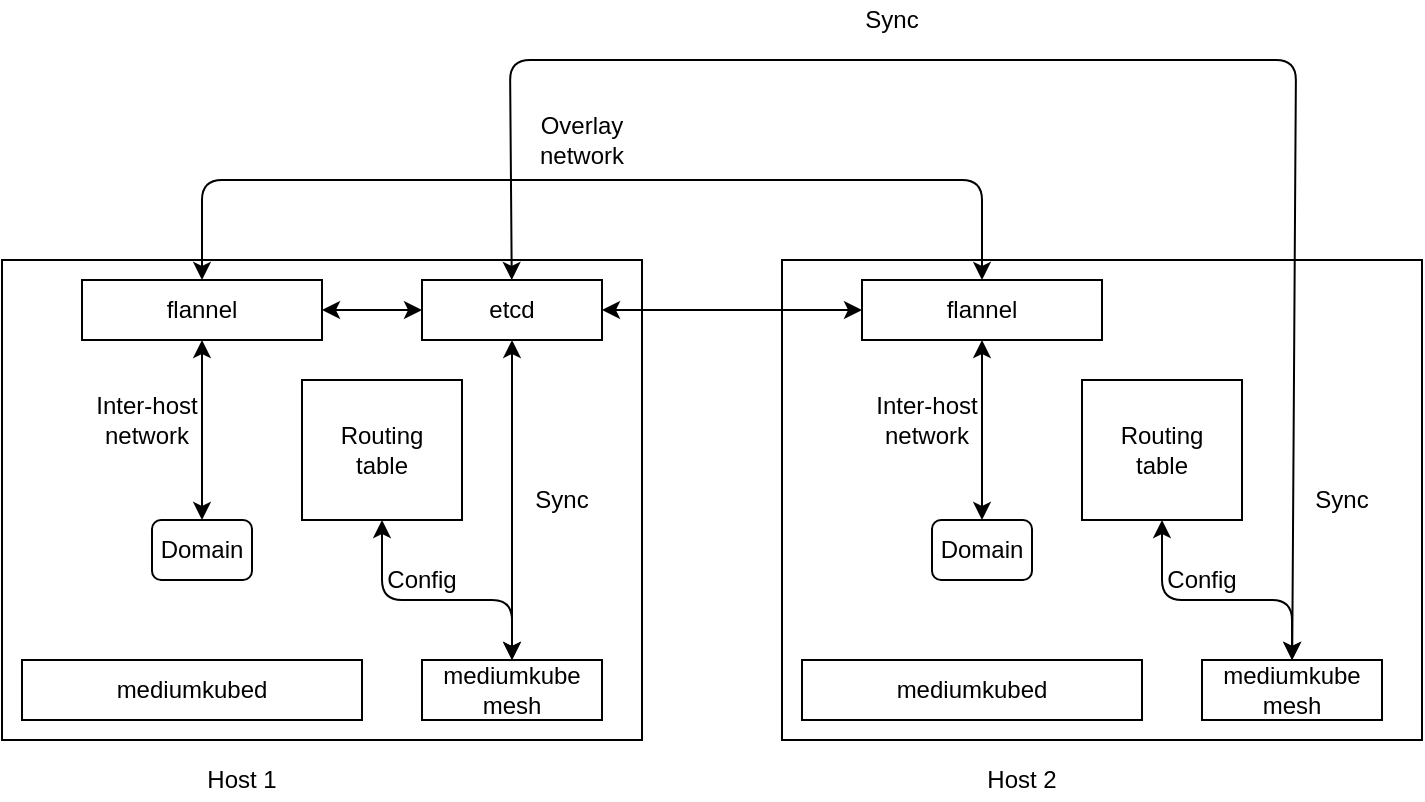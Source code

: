 <mxfile>
    <diagram id="RpSye8_ohAYteDbDhZMX" name="Page-1">
        <mxGraphModel dx="879" dy="1584" grid="1" gridSize="10" guides="1" tooltips="1" connect="1" arrows="1" fold="1" page="1" pageScale="1" pageWidth="850" pageHeight="1100" math="0" shadow="0">
            <root>
                <mxCell id="0"/>
                <mxCell id="1" parent="0"/>
                <mxCell id="5" value="" style="rounded=0;whiteSpace=wrap;html=1;" vertex="1" parent="1">
                    <mxGeometry x="80" width="320" height="240" as="geometry"/>
                </mxCell>
                <mxCell id="6" value="Host 1" style="text;html=1;strokeColor=none;fillColor=none;align=center;verticalAlign=middle;whiteSpace=wrap;rounded=0;" vertex="1" parent="1">
                    <mxGeometry x="180" y="250" width="40" height="20" as="geometry"/>
                </mxCell>
                <mxCell id="7" value="etcd" style="rounded=0;whiteSpace=wrap;html=1;" vertex="1" parent="1">
                    <mxGeometry x="290" y="10" width="90" height="30" as="geometry"/>
                </mxCell>
                <mxCell id="8" value="flannel" style="rounded=0;whiteSpace=wrap;html=1;" vertex="1" parent="1">
                    <mxGeometry x="120" y="10" width="120" height="30" as="geometry"/>
                </mxCell>
                <mxCell id="9" value="mediumkubed" style="rounded=0;whiteSpace=wrap;html=1;" vertex="1" parent="1">
                    <mxGeometry x="90" y="200" width="170" height="30" as="geometry"/>
                </mxCell>
                <mxCell id="10" value="mediumkube mesh" style="rounded=0;whiteSpace=wrap;html=1;" vertex="1" parent="1">
                    <mxGeometry x="290" y="200" width="90" height="30" as="geometry"/>
                </mxCell>
                <mxCell id="11" value="" style="endArrow=classic;startArrow=classic;html=1;" edge="1" parent="1" source="8" target="7">
                    <mxGeometry width="50" height="50" relative="1" as="geometry">
                        <mxPoint x="240" y="110" as="sourcePoint"/>
                        <mxPoint x="290" y="60" as="targetPoint"/>
                    </mxGeometry>
                </mxCell>
                <mxCell id="12" value="Routing&lt;br&gt;table" style="rounded=0;whiteSpace=wrap;html=1;" vertex="1" parent="1">
                    <mxGeometry x="230" y="60" width="80" height="70" as="geometry"/>
                </mxCell>
                <mxCell id="13" value="" style="endArrow=classic;startArrow=classic;html=1;" edge="1" parent="1" source="10" target="12">
                    <mxGeometry width="50" height="50" relative="1" as="geometry">
                        <mxPoint x="300" y="170" as="sourcePoint"/>
                        <mxPoint x="350" y="120" as="targetPoint"/>
                        <Array as="points">
                            <mxPoint x="335" y="170"/>
                            <mxPoint x="270" y="170"/>
                        </Array>
                    </mxGeometry>
                </mxCell>
                <mxCell id="14" value="Config" style="text;html=1;strokeColor=none;fillColor=none;align=center;verticalAlign=middle;whiteSpace=wrap;rounded=0;" vertex="1" parent="1">
                    <mxGeometry x="270" y="150" width="40" height="20" as="geometry"/>
                </mxCell>
                <mxCell id="15" value="" style="endArrow=classic;startArrow=classic;html=1;" edge="1" parent="1" source="10" target="7">
                    <mxGeometry width="50" height="50" relative="1" as="geometry">
                        <mxPoint x="420" y="160" as="sourcePoint"/>
                        <mxPoint x="470" y="110" as="targetPoint"/>
                    </mxGeometry>
                </mxCell>
                <mxCell id="16" value="Sync" style="text;html=1;strokeColor=none;fillColor=none;align=center;verticalAlign=middle;whiteSpace=wrap;rounded=0;" vertex="1" parent="1">
                    <mxGeometry x="340" y="110" width="40" height="20" as="geometry"/>
                </mxCell>
                <mxCell id="17" value="Domain" style="rounded=1;whiteSpace=wrap;html=1;" vertex="1" parent="1">
                    <mxGeometry x="155" y="130" width="50" height="30" as="geometry"/>
                </mxCell>
                <mxCell id="18" value="" style="endArrow=classic;startArrow=classic;html=1;" edge="1" parent="1" source="17" target="8">
                    <mxGeometry width="50" height="50" relative="1" as="geometry">
                        <mxPoint x="140" y="120" as="sourcePoint"/>
                        <mxPoint x="190" y="70" as="targetPoint"/>
                    </mxGeometry>
                </mxCell>
                <mxCell id="19" value="Inter-host&lt;br&gt;network" style="text;html=1;strokeColor=none;fillColor=none;align=center;verticalAlign=middle;whiteSpace=wrap;rounded=0;" vertex="1" parent="1">
                    <mxGeometry x="115" y="70" width="75" height="20" as="geometry"/>
                </mxCell>
                <mxCell id="20" value="" style="rounded=0;whiteSpace=wrap;html=1;" vertex="1" parent="1">
                    <mxGeometry x="470" width="320" height="240" as="geometry"/>
                </mxCell>
                <mxCell id="21" value="Host 2" style="text;html=1;strokeColor=none;fillColor=none;align=center;verticalAlign=middle;whiteSpace=wrap;rounded=0;" vertex="1" parent="1">
                    <mxGeometry x="570" y="250" width="40" height="20" as="geometry"/>
                </mxCell>
                <mxCell id="23" value="flannel" style="rounded=0;whiteSpace=wrap;html=1;" vertex="1" parent="1">
                    <mxGeometry x="510" y="10" width="120" height="30" as="geometry"/>
                </mxCell>
                <mxCell id="24" value="mediumkubed" style="rounded=0;whiteSpace=wrap;html=1;" vertex="1" parent="1">
                    <mxGeometry x="480" y="200" width="170" height="30" as="geometry"/>
                </mxCell>
                <mxCell id="25" value="mediumkube mesh" style="rounded=0;whiteSpace=wrap;html=1;" vertex="1" parent="1">
                    <mxGeometry x="680" y="200" width="90" height="30" as="geometry"/>
                </mxCell>
                <mxCell id="26" value="" style="endArrow=classic;startArrow=classic;html=1;" edge="1" parent="1" source="23" target="7">
                    <mxGeometry width="50" height="50" relative="1" as="geometry">
                        <mxPoint x="630" y="110" as="sourcePoint"/>
                        <mxPoint x="680" y="25.0" as="targetPoint"/>
                    </mxGeometry>
                </mxCell>
                <mxCell id="27" value="Routing&lt;br&gt;table" style="rounded=0;whiteSpace=wrap;html=1;" vertex="1" parent="1">
                    <mxGeometry x="620" y="60" width="80" height="70" as="geometry"/>
                </mxCell>
                <mxCell id="28" value="" style="endArrow=classic;startArrow=classic;html=1;" edge="1" parent="1" source="25" target="27">
                    <mxGeometry width="50" height="50" relative="1" as="geometry">
                        <mxPoint x="690" y="170" as="sourcePoint"/>
                        <mxPoint x="740" y="120" as="targetPoint"/>
                        <Array as="points">
                            <mxPoint x="725" y="170"/>
                            <mxPoint x="660" y="170"/>
                        </Array>
                    </mxGeometry>
                </mxCell>
                <mxCell id="29" value="Config" style="text;html=1;strokeColor=none;fillColor=none;align=center;verticalAlign=middle;whiteSpace=wrap;rounded=0;" vertex="1" parent="1">
                    <mxGeometry x="660" y="150" width="40" height="20" as="geometry"/>
                </mxCell>
                <mxCell id="30" value="" style="endArrow=classic;startArrow=classic;html=1;" edge="1" parent="1" source="25" target="7">
                    <mxGeometry width="50" height="50" relative="1" as="geometry">
                        <mxPoint x="810" y="160" as="sourcePoint"/>
                        <mxPoint x="330" y="-100" as="targetPoint"/>
                        <Array as="points">
                            <mxPoint x="727" y="-100"/>
                            <mxPoint x="334" y="-100"/>
                        </Array>
                    </mxGeometry>
                </mxCell>
                <mxCell id="31" value="Sync" style="text;html=1;strokeColor=none;fillColor=none;align=center;verticalAlign=middle;whiteSpace=wrap;rounded=0;" vertex="1" parent="1">
                    <mxGeometry x="730" y="110" width="40" height="20" as="geometry"/>
                </mxCell>
                <mxCell id="32" value="Domain" style="rounded=1;whiteSpace=wrap;html=1;" vertex="1" parent="1">
                    <mxGeometry x="545" y="130" width="50" height="30" as="geometry"/>
                </mxCell>
                <mxCell id="33" value="" style="endArrow=classic;startArrow=classic;html=1;" edge="1" parent="1" source="32" target="23">
                    <mxGeometry width="50" height="50" relative="1" as="geometry">
                        <mxPoint x="530" y="120" as="sourcePoint"/>
                        <mxPoint x="580" y="70" as="targetPoint"/>
                    </mxGeometry>
                </mxCell>
                <mxCell id="34" value="Inter-host&lt;br&gt;network" style="text;html=1;strokeColor=none;fillColor=none;align=center;verticalAlign=middle;whiteSpace=wrap;rounded=0;" vertex="1" parent="1">
                    <mxGeometry x="505" y="70" width="75" height="20" as="geometry"/>
                </mxCell>
                <mxCell id="35" value="Sync" style="text;html=1;strokeColor=none;fillColor=none;align=center;verticalAlign=middle;whiteSpace=wrap;rounded=0;" vertex="1" parent="1">
                    <mxGeometry x="505" y="-130" width="40" height="20" as="geometry"/>
                </mxCell>
                <mxCell id="36" value="" style="endArrow=classic;startArrow=classic;html=1;" edge="1" parent="1" source="8" target="23">
                    <mxGeometry width="50" height="50" relative="1" as="geometry">
                        <mxPoint x="190" y="-30" as="sourcePoint"/>
                        <mxPoint x="570" y="-40" as="targetPoint"/>
                        <Array as="points">
                            <mxPoint x="180" y="-40"/>
                            <mxPoint x="570" y="-40"/>
                        </Array>
                    </mxGeometry>
                </mxCell>
                <mxCell id="37" value="Overlay network" style="text;html=1;strokeColor=none;fillColor=none;align=center;verticalAlign=middle;whiteSpace=wrap;rounded=0;" vertex="1" parent="1">
                    <mxGeometry x="350" y="-70" width="40" height="20" as="geometry"/>
                </mxCell>
            </root>
        </mxGraphModel>
    </diagram>
</mxfile>